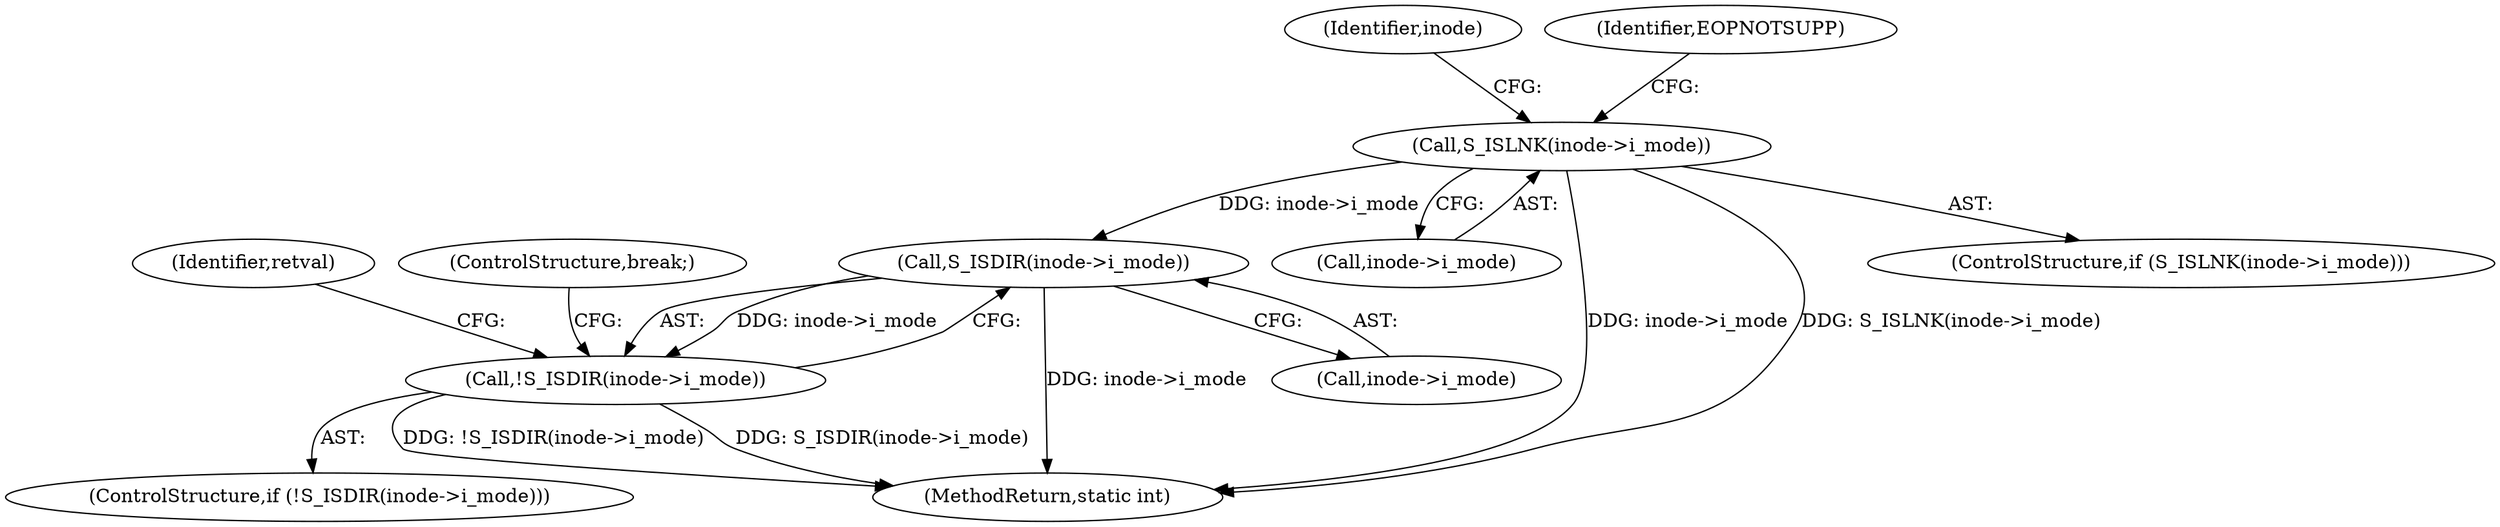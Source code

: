 digraph "0_linux_073931017b49d9458aa351605b43a7e34598caef@pointer" {
"1000138" [label="(Call,S_ISLNK(inode->i_mode))"];
"1000234" [label="(Call,S_ISDIR(inode->i_mode))"];
"1000233" [label="(Call,!S_ISDIR(inode->i_mode))"];
"1000240" [label="(Identifier,retval)"];
"1000148" [label="(Identifier,inode)"];
"1000139" [label="(Call,inode->i_mode)"];
"1000138" [label="(Call,S_ISLNK(inode->i_mode))"];
"1000247" [label="(ControlStructure,break;)"];
"1000274" [label="(MethodReturn,static int)"];
"1000144" [label="(Identifier,EOPNOTSUPP)"];
"1000234" [label="(Call,S_ISDIR(inode->i_mode))"];
"1000233" [label="(Call,!S_ISDIR(inode->i_mode))"];
"1000137" [label="(ControlStructure,if (S_ISLNK(inode->i_mode)))"];
"1000232" [label="(ControlStructure,if (!S_ISDIR(inode->i_mode)))"];
"1000235" [label="(Call,inode->i_mode)"];
"1000138" -> "1000137"  [label="AST: "];
"1000138" -> "1000139"  [label="CFG: "];
"1000139" -> "1000138"  [label="AST: "];
"1000144" -> "1000138"  [label="CFG: "];
"1000148" -> "1000138"  [label="CFG: "];
"1000138" -> "1000274"  [label="DDG: inode->i_mode"];
"1000138" -> "1000274"  [label="DDG: S_ISLNK(inode->i_mode)"];
"1000138" -> "1000234"  [label="DDG: inode->i_mode"];
"1000234" -> "1000233"  [label="AST: "];
"1000234" -> "1000235"  [label="CFG: "];
"1000235" -> "1000234"  [label="AST: "];
"1000233" -> "1000234"  [label="CFG: "];
"1000234" -> "1000274"  [label="DDG: inode->i_mode"];
"1000234" -> "1000233"  [label="DDG: inode->i_mode"];
"1000233" -> "1000232"  [label="AST: "];
"1000240" -> "1000233"  [label="CFG: "];
"1000247" -> "1000233"  [label="CFG: "];
"1000233" -> "1000274"  [label="DDG: !S_ISDIR(inode->i_mode)"];
"1000233" -> "1000274"  [label="DDG: S_ISDIR(inode->i_mode)"];
}

